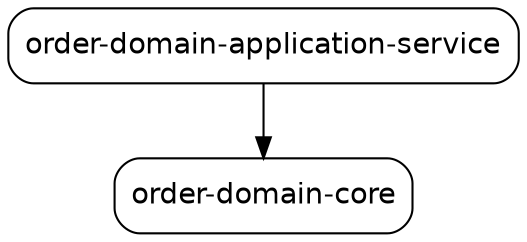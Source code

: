 digraph "order-domain-application-service" {
  node [shape="box",style="rounded",fontname="Helvetica",fontsize="14"]
  edge [fontsize="10",fontname="Helvetica"]

  // Node Definitions:
  "com.food.ordring.system:order-domain-application-service:jar"[label=<order-domain-application-service>]
  "com.food.ordring.system:order-domain-core:jar"[label=<order-domain-core>]

  // Edge Definitions:
  "com.food.ordring.system:order-domain-application-service:jar" -> "com.food.ordring.system:order-domain-core:jar"
}